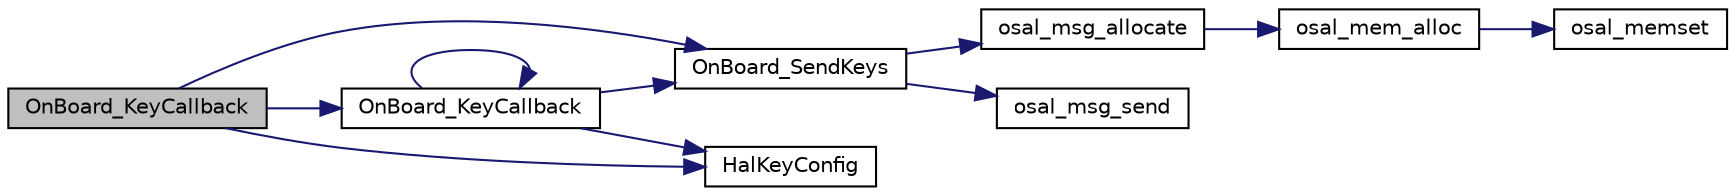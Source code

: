 digraph "OnBoard_KeyCallback"
{
  edge [fontname="Helvetica",fontsize="10",labelfontname="Helvetica",labelfontsize="10"];
  node [fontname="Helvetica",fontsize="10",shape=record];
  rankdir="LR";
  Node1 [label="OnBoard_KeyCallback",height=0.2,width=0.4,color="black", fillcolor="grey75", style="filled" fontcolor="black"];
  Node1 -> Node2 [color="midnightblue",fontsize="10",style="solid",fontname="Helvetica"];
  Node2 [label="OnBoard_SendKeys",height=0.2,width=0.4,color="black", fillcolor="white", style="filled",URL="$_on_board_8c.html#a250c2de8210ecea78146672019432be4"];
  Node2 -> Node3 [color="midnightblue",fontsize="10",style="solid",fontname="Helvetica"];
  Node3 [label="osal_msg_allocate",height=0.2,width=0.4,color="black", fillcolor="white", style="filled",URL="$_o_s_a_l_8c.html#a5a38fb108f71515dc1ca4f8201ffd162"];
  Node3 -> Node4 [color="midnightblue",fontsize="10",style="solid",fontname="Helvetica"];
  Node4 [label="osal_mem_alloc",height=0.2,width=0.4,color="black", fillcolor="white", style="filled",URL="$_o_s_a_l___memory_8c.html#ae5cbc213a1cab3be5f0963a4b75408c4"];
  Node4 -> Node5 [color="midnightblue",fontsize="10",style="solid",fontname="Helvetica"];
  Node5 [label="osal_memset",height=0.2,width=0.4,color="black", fillcolor="white", style="filled",URL="$_o_s_a_l_8c.html#a7a416b7daf0407f6a1b92b71fc12847e"];
  Node2 -> Node6 [color="midnightblue",fontsize="10",style="solid",fontname="Helvetica"];
  Node6 [label="osal_msg_send",height=0.2,width=0.4,color="black", fillcolor="white", style="filled",URL="$_o_s_a_l_8c.html#aa217e2be513d8b7d65d9922ad03ac2f3"];
  Node1 -> Node7 [color="midnightblue",fontsize="10",style="solid",fontname="Helvetica"];
  Node7 [label="HalKeyConfig",height=0.2,width=0.4,color="black", fillcolor="white", style="filled",URL="$hal__key_8h.html#a5d9fe95f032d61d3a33a5811a68c1fc9"];
  Node1 -> Node8 [color="midnightblue",fontsize="10",style="solid",fontname="Helvetica"];
  Node8 [label="OnBoard_KeyCallback",height=0.2,width=0.4,color="black", fillcolor="white", style="filled",URL="$_on_board_8c.html#a474b4acdd981cbba54bbef30e40763a9"];
  Node8 -> Node2 [color="midnightblue",fontsize="10",style="solid",fontname="Helvetica"];
  Node8 -> Node7 [color="midnightblue",fontsize="10",style="solid",fontname="Helvetica"];
  Node8 -> Node8 [color="midnightblue",fontsize="10",style="solid",fontname="Helvetica"];
}
